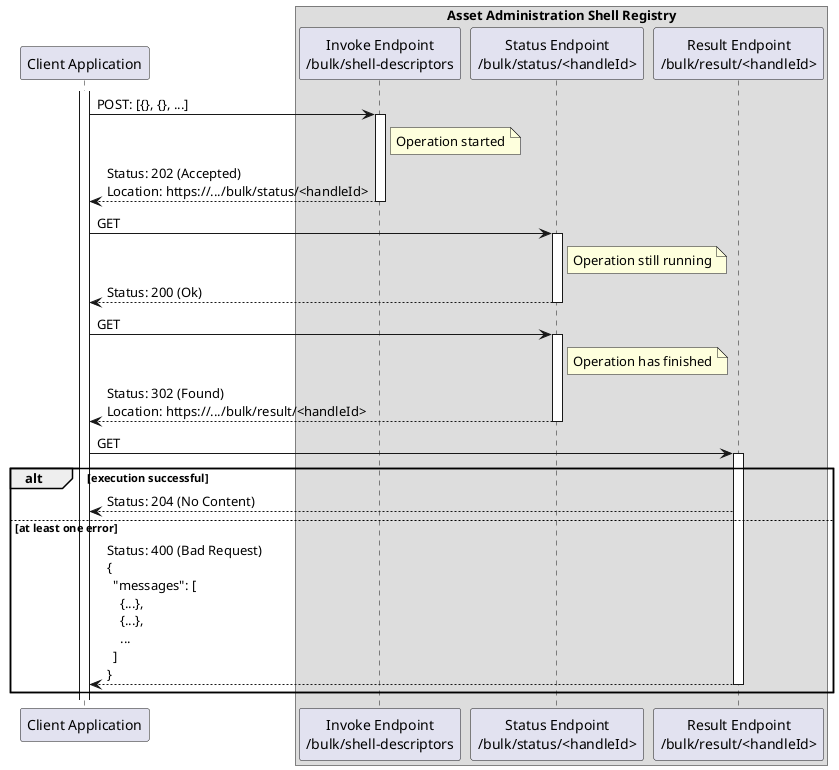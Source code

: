 @startuml
participant "Client Application" as client

box "Asset Administration Shell Registry"
    participant "Invoke Endpoint\n/bulk/shell-descriptors" as invoke
    participant "Status Endpoint\n/bulk/status/<handleId>" as status
    participant "Result Endpoint\n/bulk/result/<handleId>" as result
end box

activate client
client -> invoke: POST: [{}, {}, ...]
activate invoke
note right of invoke: Operation started
invoke --> client: Status: 202 (Accepted)\nLocation: https://.../bulk/status/<handleId>
deactivate invoke

client -> status: GET
activate status
note right of status: Operation still running
status --> client: Status: 200 (Ok)
deactivate status

client -> status: GET
activate status
note right of status: Operation has finished
status --> client: Status: 302 (Found)\nLocation: https://.../bulk/result/<handleId>
deactivate status

client -> result: GET
activate result
alt execution successful
    result --> client: Status: 204 (No Content)
else at least one error
    result --> client: Status: 400 (Bad Request)\n{\n  "messages": [\n    {...},\n    {...},\n    ...\n  ]\n}
deactivate result
end alt

@enduml
